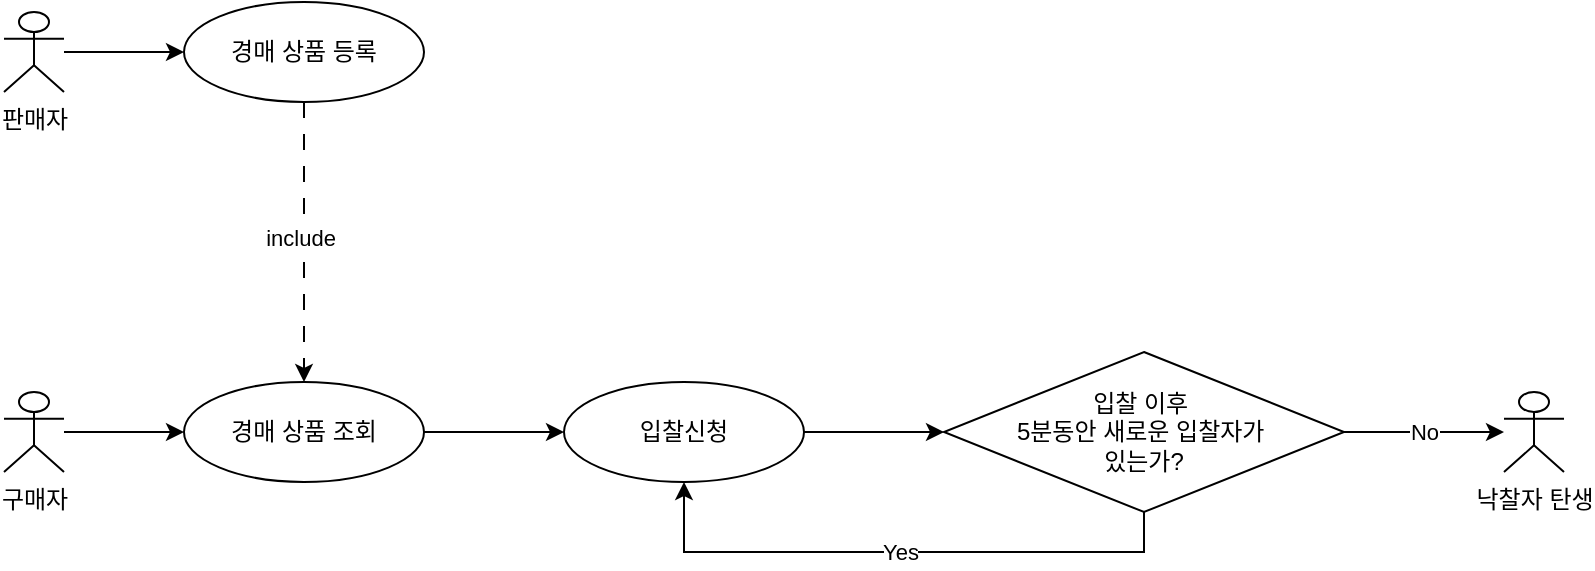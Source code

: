 <mxfile version="24.6.4" type="github">
  <diagram name="페이지-1" id="bEqGOwVJRFGewAR_kM2I">
    <mxGraphModel dx="954" dy="558" grid="1" gridSize="10" guides="1" tooltips="1" connect="1" arrows="1" fold="1" page="0" pageScale="1" pageWidth="827" pageHeight="1169" math="0" shadow="0">
      <root>
        <mxCell id="0" />
        <mxCell id="1" parent="0" />
        <mxCell id="vEQ8ZvfSQb2kJUEr6bps-17" value="" style="edgeStyle=orthogonalEdgeStyle;rounded=0;orthogonalLoop=1;jettySize=auto;html=1;" edge="1" parent="1" source="vEQ8ZvfSQb2kJUEr6bps-1" target="vEQ8ZvfSQb2kJUEr6bps-15">
          <mxGeometry relative="1" as="geometry" />
        </mxCell>
        <mxCell id="vEQ8ZvfSQb2kJUEr6bps-1" value="판매자" style="shape=umlActor;verticalLabelPosition=bottom;verticalAlign=top;html=1;outlineConnect=0;" vertex="1" parent="1">
          <mxGeometry x="60" y="180" width="30" height="40" as="geometry" />
        </mxCell>
        <mxCell id="vEQ8ZvfSQb2kJUEr6bps-14" value="" style="edgeStyle=orthogonalEdgeStyle;rounded=0;orthogonalLoop=1;jettySize=auto;html=1;entryX=0;entryY=0.5;entryDx=0;entryDy=0;" edge="1" parent="1" source="vEQ8ZvfSQb2kJUEr6bps-2" target="vEQ8ZvfSQb2kJUEr6bps-18">
          <mxGeometry relative="1" as="geometry">
            <mxPoint x="150" y="390" as="targetPoint" />
          </mxGeometry>
        </mxCell>
        <mxCell id="vEQ8ZvfSQb2kJUEr6bps-2" value="구매&lt;span style=&quot;background-color: initial;&quot;&gt;자&lt;/span&gt;" style="shape=umlActor;verticalLabelPosition=bottom;verticalAlign=top;html=1;outlineConnect=0;" vertex="1" parent="1">
          <mxGeometry x="60" y="370" width="30" height="40" as="geometry" />
        </mxCell>
        <mxCell id="vEQ8ZvfSQb2kJUEr6bps-15" value="경매 상품 등록" style="ellipse;whiteSpace=wrap;html=1;" vertex="1" parent="1">
          <mxGeometry x="150" y="175" width="120" height="50" as="geometry" />
        </mxCell>
        <mxCell id="vEQ8ZvfSQb2kJUEr6bps-43" value="" style="edgeStyle=orthogonalEdgeStyle;rounded=0;orthogonalLoop=1;jettySize=auto;html=1;" edge="1" parent="1" source="vEQ8ZvfSQb2kJUEr6bps-18" target="vEQ8ZvfSQb2kJUEr6bps-25">
          <mxGeometry relative="1" as="geometry" />
        </mxCell>
        <mxCell id="vEQ8ZvfSQb2kJUEr6bps-18" value="경매 상품 조회" style="ellipse;whiteSpace=wrap;html=1;" vertex="1" parent="1">
          <mxGeometry x="150" y="365" width="120" height="50" as="geometry" />
        </mxCell>
        <mxCell id="vEQ8ZvfSQb2kJUEr6bps-20" value="" style="endArrow=classic;html=1;rounded=0;entryX=0.5;entryY=0;entryDx=0;entryDy=0;exitX=0.5;exitY=1;exitDx=0;exitDy=0;dashed=1;dashPattern=8 8;" edge="1" parent="1" source="vEQ8ZvfSQb2kJUEr6bps-15" target="vEQ8ZvfSQb2kJUEr6bps-18">
          <mxGeometry relative="1" as="geometry">
            <mxPoint x="120" y="270" as="sourcePoint" />
            <mxPoint x="490" y="290" as="targetPoint" />
          </mxGeometry>
        </mxCell>
        <mxCell id="vEQ8ZvfSQb2kJUEr6bps-21" value="Label" style="edgeLabel;resizable=0;html=1;;align=center;verticalAlign=middle;" connectable="0" vertex="1" parent="vEQ8ZvfSQb2kJUEr6bps-20">
          <mxGeometry relative="1" as="geometry" />
        </mxCell>
        <mxCell id="vEQ8ZvfSQb2kJUEr6bps-24" value="include" style="edgeLabel;html=1;align=center;verticalAlign=middle;resizable=0;points=[];" vertex="1" connectable="0" parent="vEQ8ZvfSQb2kJUEr6bps-20">
          <mxGeometry x="-0.029" y="-2" relative="1" as="geometry">
            <mxPoint as="offset" />
          </mxGeometry>
        </mxCell>
        <mxCell id="vEQ8ZvfSQb2kJUEr6bps-44" value="" style="edgeStyle=orthogonalEdgeStyle;rounded=0;orthogonalLoop=1;jettySize=auto;html=1;" edge="1" parent="1" source="vEQ8ZvfSQb2kJUEr6bps-25" target="vEQ8ZvfSQb2kJUEr6bps-28">
          <mxGeometry relative="1" as="geometry" />
        </mxCell>
        <mxCell id="vEQ8ZvfSQb2kJUEr6bps-25" value="입찰신청" style="ellipse;whiteSpace=wrap;html=1;" vertex="1" parent="1">
          <mxGeometry x="340" y="365" width="120" height="50" as="geometry" />
        </mxCell>
        <mxCell id="vEQ8ZvfSQb2kJUEr6bps-45" value="Yes" style="edgeStyle=orthogonalEdgeStyle;rounded=0;orthogonalLoop=1;jettySize=auto;html=1;exitX=0.5;exitY=1;exitDx=0;exitDy=0;entryX=0.5;entryY=1;entryDx=0;entryDy=0;" edge="1" parent="1" source="vEQ8ZvfSQb2kJUEr6bps-28" target="vEQ8ZvfSQb2kJUEr6bps-25">
          <mxGeometry relative="1" as="geometry" />
        </mxCell>
        <mxCell id="vEQ8ZvfSQb2kJUEr6bps-28" value="입찰 이후&amp;nbsp;&lt;div&gt;5분동안 새로운 입찰자가&amp;nbsp;&lt;/div&gt;&lt;div&gt;있는가?&lt;/div&gt;" style="rhombus;whiteSpace=wrap;html=1;" vertex="1" parent="1">
          <mxGeometry x="530" y="350" width="200" height="80" as="geometry" />
        </mxCell>
        <mxCell id="vEQ8ZvfSQb2kJUEr6bps-40" value="" style="endArrow=classic;html=1;rounded=0;entryX=0;entryY=0.5;entryDx=0;entryDy=0;exitX=1;exitY=0.5;exitDx=0;exitDy=0;entryPerimeter=0;" edge="1" parent="1" source="vEQ8ZvfSQb2kJUEr6bps-28" target="vEQ8ZvfSQb2kJUEr6bps-46">
          <mxGeometry relative="1" as="geometry">
            <mxPoint x="380" y="400" as="sourcePoint" />
            <mxPoint x="780" y="390" as="targetPoint" />
          </mxGeometry>
        </mxCell>
        <mxCell id="vEQ8ZvfSQb2kJUEr6bps-41" value="No" style="edgeLabel;resizable=0;html=1;;align=center;verticalAlign=middle;" connectable="0" vertex="1" parent="vEQ8ZvfSQb2kJUEr6bps-40">
          <mxGeometry relative="1" as="geometry" />
        </mxCell>
        <mxCell id="vEQ8ZvfSQb2kJUEr6bps-46" value="낙찰자 탄생" style="shape=umlActor;verticalLabelPosition=bottom;verticalAlign=top;html=1;outlineConnect=0;" vertex="1" parent="1">
          <mxGeometry x="810" y="370" width="30" height="40" as="geometry" />
        </mxCell>
      </root>
    </mxGraphModel>
  </diagram>
</mxfile>

